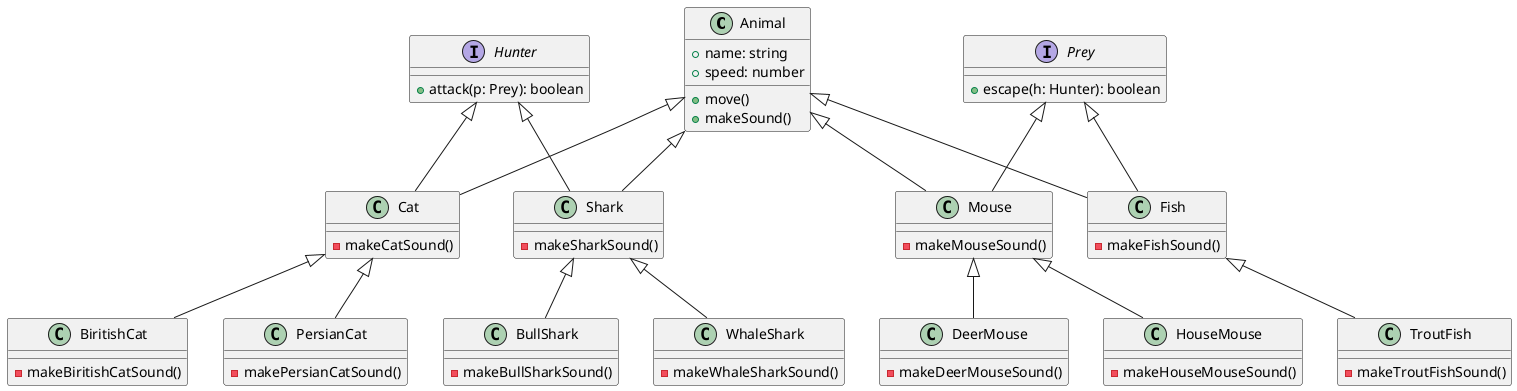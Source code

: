@startuml
class Animal {
  + name: string
  + speed: number
  + move()
  + makeSound()
}

interface Hunter {
  + attack(p: Prey): boolean
}

interface Prey {
  + escape(h: Hunter): boolean
}

class Cat {
  - makeCatSound()
}
Animal <|-- Cat
Hunter <|-- Cat

class PersianCat {
  - makePersianCatSound()
}
Cat <|-- PersianCat

class BiritishCat {
  - makeBiritishCatSound()
}
Cat <|-- BiritishCat

class Shark {
  - makeSharkSound()
}
Animal <|-- Shark
Hunter <|-- Shark

class WhaleShark {
  - makeWhaleSharkSound()
}
Shark <|-- WhaleShark

class BullShark {
  - makeBullSharkSound()
}
Shark <|-- BullShark

class Mouse {
  - makeMouseSound()
}
Animal <|-- Mouse
Prey <|-- Mouse

class HouseMouse {
  - makeHouseMouseSound()
}
Mouse <|-- HouseMouse

class DeerMouse {
  - makeDeerMouseSound()
}
Mouse <|-- DeerMouse

class Fish {
  - makeFishSound()
}
Animal <|-- Fish
Prey <|-- Fish

class TroutFish {
  - makeTroutFishSound()
}
Fish <|-- TroutFish

@enduml